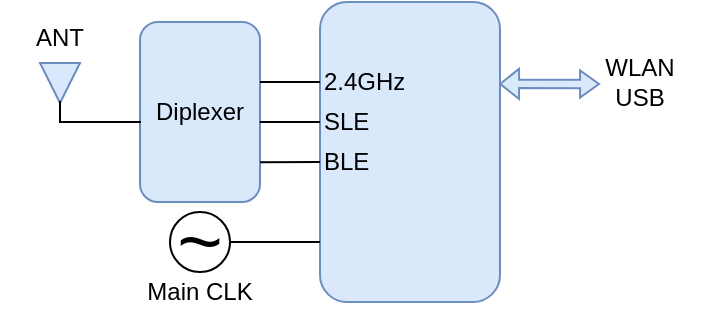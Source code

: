 <mxfile version="26.2.15">
  <diagram name="第 1 页" id="oHNPU5gGvi0mdbrH7H0f">
    <mxGraphModel dx="757" dy="498" grid="1" gridSize="10" guides="1" tooltips="1" connect="1" arrows="1" fold="1" page="1" pageScale="1" pageWidth="827" pageHeight="1169" math="0" shadow="0">
      <root>
        <mxCell id="0" />
        <mxCell id="1" parent="0" />
        <mxCell id="HsRUrOa4U92FVLGG5gxN-1" value="" style="rounded=1;whiteSpace=wrap;html=1;fillColor=#dae8fc;strokeColor=#6c8ebf;" vertex="1" parent="1">
          <mxGeometry x="310" y="140" width="90" height="150" as="geometry" />
        </mxCell>
        <mxCell id="HsRUrOa4U92FVLGG5gxN-2" value="2.4GHz" style="text;html=1;align=left;verticalAlign=middle;whiteSpace=wrap;rounded=0;" vertex="1" parent="1">
          <mxGeometry x="310" y="165" width="60" height="30" as="geometry" />
        </mxCell>
        <mxCell id="HsRUrOa4U92FVLGG5gxN-3" value="SLE" style="text;html=1;align=left;verticalAlign=middle;whiteSpace=wrap;rounded=0;" vertex="1" parent="1">
          <mxGeometry x="310" y="185" width="60" height="30" as="geometry" />
        </mxCell>
        <mxCell id="HsRUrOa4U92FVLGG5gxN-5" value="Main CLK" style="text;html=1;align=center;verticalAlign=middle;whiteSpace=wrap;rounded=0;" vertex="1" parent="1">
          <mxGeometry x="220" y="270" width="60" height="30" as="geometry" />
        </mxCell>
        <mxCell id="HsRUrOa4U92FVLGG5gxN-7" value="~" style="ellipse;whiteSpace=wrap;html=1;aspect=fixed;fontSize=39;" vertex="1" parent="1">
          <mxGeometry x="235" y="245" width="30" height="30" as="geometry" />
        </mxCell>
        <mxCell id="HsRUrOa4U92FVLGG5gxN-10" value="" style="endArrow=none;html=1;rounded=0;exitX=1;exitY=0.5;exitDx=0;exitDy=0;entryX=-0.001;entryY=0.8;entryDx=0;entryDy=0;entryPerimeter=0;" edge="1" parent="1" source="HsRUrOa4U92FVLGG5gxN-7" target="HsRUrOa4U92FVLGG5gxN-1">
          <mxGeometry width="50" height="50" relative="1" as="geometry">
            <mxPoint x="370" y="350" as="sourcePoint" />
            <mxPoint x="290" y="280" as="targetPoint" />
          </mxGeometry>
        </mxCell>
        <mxCell id="HsRUrOa4U92FVLGG5gxN-12" value="Diplexer" style="rounded=1;whiteSpace=wrap;html=1;fillColor=#dae8fc;strokeColor=#6c8ebf;" vertex="1" parent="1">
          <mxGeometry x="220" y="150" width="60" height="90" as="geometry" />
        </mxCell>
        <mxCell id="HsRUrOa4U92FVLGG5gxN-13" value="" style="endArrow=none;html=1;rounded=0;exitX=0;exitY=0.5;exitDx=0;exitDy=0;" edge="1" parent="1" source="HsRUrOa4U92FVLGG5gxN-2">
          <mxGeometry width="50" height="50" relative="1" as="geometry">
            <mxPoint x="320" y="370" as="sourcePoint" />
            <mxPoint x="280" y="180" as="targetPoint" />
          </mxGeometry>
        </mxCell>
        <mxCell id="HsRUrOa4U92FVLGG5gxN-14" value="" style="endArrow=none;html=1;rounded=0;exitX=0;exitY=0.5;exitDx=0;exitDy=0;entryX=0.998;entryY=0.556;entryDx=0;entryDy=0;entryPerimeter=0;" edge="1" parent="1" source="HsRUrOa4U92FVLGG5gxN-3" target="HsRUrOa4U92FVLGG5gxN-12">
          <mxGeometry width="50" height="50" relative="1" as="geometry">
            <mxPoint x="320" y="190" as="sourcePoint" />
            <mxPoint x="290" y="190" as="targetPoint" />
          </mxGeometry>
        </mxCell>
        <mxCell id="HsRUrOa4U92FVLGG5gxN-11" value="BLE" style="text;html=1;align=left;verticalAlign=middle;whiteSpace=wrap;rounded=0;" vertex="1" parent="1">
          <mxGeometry x="310" y="205" width="60" height="30" as="geometry" />
        </mxCell>
        <mxCell id="HsRUrOa4U92FVLGG5gxN-18" value="" style="endArrow=none;html=1;rounded=0;exitX=0;exitY=0.5;exitDx=0;exitDy=0;entryX=1.001;entryY=0.779;entryDx=0;entryDy=0;entryPerimeter=0;" edge="1" parent="1" source="HsRUrOa4U92FVLGG5gxN-11" target="HsRUrOa4U92FVLGG5gxN-12">
          <mxGeometry width="50" height="50" relative="1" as="geometry">
            <mxPoint x="320" y="210" as="sourcePoint" />
            <mxPoint x="290" y="210" as="targetPoint" />
          </mxGeometry>
        </mxCell>
        <mxCell id="HsRUrOa4U92FVLGG5gxN-19" value="" style="triangle;whiteSpace=wrap;html=1;rotation=90;fillColor=#dae8fc;strokeColor=#6c8ebf;" vertex="1" parent="1">
          <mxGeometry x="170" y="170.5" width="20" height="20" as="geometry" />
        </mxCell>
        <mxCell id="HsRUrOa4U92FVLGG5gxN-20" value="" style="shape=partialRectangle;whiteSpace=wrap;html=1;bottom=0;right=0;fillColor=none;rotation=-90;" vertex="1" parent="1">
          <mxGeometry x="195" y="175" width="10" height="40" as="geometry" />
        </mxCell>
        <mxCell id="HsRUrOa4U92FVLGG5gxN-21" value="ANT" style="text;html=1;align=center;verticalAlign=middle;whiteSpace=wrap;rounded=0;" vertex="1" parent="1">
          <mxGeometry x="150" y="143" width="60" height="30" as="geometry" />
        </mxCell>
        <mxCell id="HsRUrOa4U92FVLGG5gxN-22" value="" style="shape=flexArrow;endArrow=classic;startArrow=classic;html=1;rounded=0;exitX=0.995;exitY=0.273;exitDx=0;exitDy=0;exitPerimeter=0;width=4.16;startSize=2.824;startWidth=9.894;endWidth=8.316;endSize=2.824;fillColor=#dae8fc;strokeColor=#6c8ebf;" edge="1" parent="1" source="HsRUrOa4U92FVLGG5gxN-1">
          <mxGeometry width="100" height="100" relative="1" as="geometry">
            <mxPoint x="490" y="210" as="sourcePoint" />
            <mxPoint x="450" y="181" as="targetPoint" />
          </mxGeometry>
        </mxCell>
        <mxCell id="HsRUrOa4U92FVLGG5gxN-23" value="WLAN" style="text;html=1;align=center;verticalAlign=middle;whiteSpace=wrap;rounded=0;" vertex="1" parent="1">
          <mxGeometry x="440" y="157.5" width="60" height="30" as="geometry" />
        </mxCell>
        <mxCell id="HsRUrOa4U92FVLGG5gxN-24" value="USB" style="text;html=1;align=center;verticalAlign=middle;whiteSpace=wrap;rounded=0;" vertex="1" parent="1">
          <mxGeometry x="440" y="172.5" width="60" height="30" as="geometry" />
        </mxCell>
      </root>
    </mxGraphModel>
  </diagram>
</mxfile>
